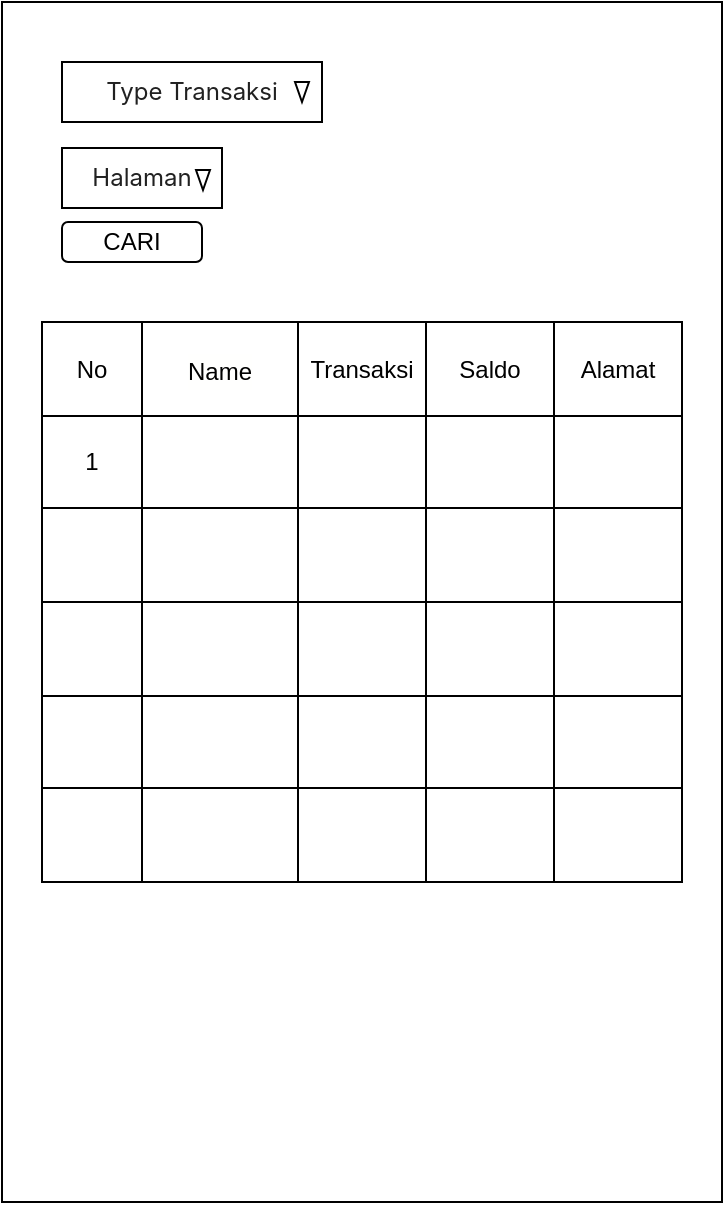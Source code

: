 <mxfile version="16.1.0" type="github">
  <diagram id="hr0W-S_hVS6V0Vh0djmm" name="Page-1">
    <mxGraphModel dx="868" dy="1528" grid="1" gridSize="10" guides="1" tooltips="1" connect="1" arrows="1" fold="1" page="1" pageScale="1" pageWidth="850" pageHeight="1100" math="0" shadow="0">
      <root>
        <mxCell id="0" />
        <mxCell id="1" parent="0" />
        <mxCell id="YS8-KXyxbhaXyTgxA4R2-1" value="" style="rounded=0;whiteSpace=wrap;html=1;" parent="1" vertex="1">
          <mxGeometry x="270" y="-60" width="360" height="600" as="geometry" />
        </mxCell>
        <mxCell id="YS8-KXyxbhaXyTgxA4R2-4" value="&lt;span style=&quot;color: rgb(33 , 33 , 33) ; font-family: &amp;#34;inter&amp;#34; , &amp;#34;opensans&amp;#34; , &amp;#34;helvetica&amp;#34; , &amp;#34;arial&amp;#34; , sans-serif ; text-align: left ; background-color: rgb(255 , 255 , 255)&quot;&gt;Type Transaksi&lt;/span&gt;" style="rounded=0;whiteSpace=wrap;html=1;" parent="1" vertex="1">
          <mxGeometry x="300" y="-30" width="130" height="30" as="geometry" />
        </mxCell>
        <mxCell id="YS8-KXyxbhaXyTgxA4R2-5" value="" style="triangle;whiteSpace=wrap;html=1;rotation=90;" parent="1" vertex="1">
          <mxGeometry x="415" y="-18.5" width="10" height="7" as="geometry" />
        </mxCell>
        <mxCell id="YS8-KXyxbhaXyTgxA4R2-7" value="&lt;span style=&quot;color: rgb(33 , 33 , 33) ; font-family: &amp;#34;inter&amp;#34; , &amp;#34;opensans&amp;#34; , &amp;#34;helvetica&amp;#34; , &amp;#34;arial&amp;#34; , sans-serif ; text-align: left ; background-color: rgb(255 , 255 , 255)&quot;&gt;Halaman&lt;/span&gt;" style="rounded=0;whiteSpace=wrap;html=1;" parent="1" vertex="1">
          <mxGeometry x="300" y="13" width="80" height="30" as="geometry" />
        </mxCell>
        <mxCell id="YS8-KXyxbhaXyTgxA4R2-8" value="" style="triangle;whiteSpace=wrap;html=1;rotation=90;" parent="1" vertex="1">
          <mxGeometry x="365.5" y="25.5" width="10" height="7" as="geometry" />
        </mxCell>
        <mxCell id="YS8-KXyxbhaXyTgxA4R2-12" value="CARI" style="rounded=1;whiteSpace=wrap;html=1;" parent="1" vertex="1">
          <mxGeometry x="300" y="50" width="70" height="20" as="geometry" />
        </mxCell>
        <mxCell id="YS8-KXyxbhaXyTgxA4R2-14" value="" style="shape=table;startSize=0;container=1;collapsible=0;childLayout=tableLayout;" parent="1" vertex="1">
          <mxGeometry x="290" y="100" width="320" height="280" as="geometry" />
        </mxCell>
        <mxCell id="YS8-KXyxbhaXyTgxA4R2-15" value="" style="shape=partialRectangle;collapsible=0;dropTarget=0;fillColor=none;top=0;left=0;bottom=0;right=0;points=[[0,0.5],[1,0.5]];portConstraint=eastwest;" parent="YS8-KXyxbhaXyTgxA4R2-14" vertex="1">
          <mxGeometry width="320" height="47" as="geometry" />
        </mxCell>
        <mxCell id="YS8-KXyxbhaXyTgxA4R2-16" value="No" style="shape=partialRectangle;html=1;whiteSpace=wrap;connectable=0;overflow=hidden;fillColor=none;top=0;left=0;bottom=0;right=0;pointerEvents=1;" parent="YS8-KXyxbhaXyTgxA4R2-15" vertex="1">
          <mxGeometry width="50" height="47" as="geometry">
            <mxRectangle width="50" height="47" as="alternateBounds" />
          </mxGeometry>
        </mxCell>
        <mxCell id="YS8-KXyxbhaXyTgxA4R2-17" value="&lt;div style=&quot;background-color: rgb(255 , 255 , 254) ; line-height: 18px&quot;&gt;Name&lt;/div&gt;" style="shape=partialRectangle;html=1;whiteSpace=wrap;connectable=0;overflow=hidden;fillColor=none;top=0;left=0;bottom=0;right=0;pointerEvents=1;" parent="YS8-KXyxbhaXyTgxA4R2-15" vertex="1">
          <mxGeometry x="50" width="78" height="47" as="geometry">
            <mxRectangle width="78" height="47" as="alternateBounds" />
          </mxGeometry>
        </mxCell>
        <mxCell id="YS8-KXyxbhaXyTgxA4R2-18" value="Transaksi" style="shape=partialRectangle;html=1;whiteSpace=wrap;connectable=0;overflow=hidden;fillColor=none;top=0;left=0;bottom=0;right=0;pointerEvents=1;" parent="YS8-KXyxbhaXyTgxA4R2-15" vertex="1">
          <mxGeometry x="128" width="64" height="47" as="geometry">
            <mxRectangle width="64" height="47" as="alternateBounds" />
          </mxGeometry>
        </mxCell>
        <mxCell id="YS8-KXyxbhaXyTgxA4R2-19" value="Saldo" style="shape=partialRectangle;html=1;whiteSpace=wrap;connectable=0;overflow=hidden;fillColor=none;top=0;left=0;bottom=0;right=0;pointerEvents=1;" parent="YS8-KXyxbhaXyTgxA4R2-15" vertex="1">
          <mxGeometry x="192" width="64" height="47" as="geometry">
            <mxRectangle width="64" height="47" as="alternateBounds" />
          </mxGeometry>
        </mxCell>
        <mxCell id="YS8-KXyxbhaXyTgxA4R2-20" value="Alamat" style="shape=partialRectangle;html=1;whiteSpace=wrap;connectable=0;overflow=hidden;fillColor=none;top=0;left=0;bottom=0;right=0;pointerEvents=1;" parent="YS8-KXyxbhaXyTgxA4R2-15" vertex="1">
          <mxGeometry x="256" width="64" height="47" as="geometry">
            <mxRectangle width="64" height="47" as="alternateBounds" />
          </mxGeometry>
        </mxCell>
        <mxCell id="YS8-KXyxbhaXyTgxA4R2-21" value="" style="shape=partialRectangle;collapsible=0;dropTarget=0;fillColor=none;top=0;left=0;bottom=0;right=0;points=[[0,0.5],[1,0.5]];portConstraint=eastwest;" parent="YS8-KXyxbhaXyTgxA4R2-14" vertex="1">
          <mxGeometry y="47" width="320" height="46" as="geometry" />
        </mxCell>
        <mxCell id="YS8-KXyxbhaXyTgxA4R2-22" value="1" style="shape=partialRectangle;html=1;whiteSpace=wrap;connectable=0;overflow=hidden;fillColor=none;top=0;left=0;bottom=0;right=0;pointerEvents=1;" parent="YS8-KXyxbhaXyTgxA4R2-21" vertex="1">
          <mxGeometry width="50" height="46" as="geometry">
            <mxRectangle width="50" height="46" as="alternateBounds" />
          </mxGeometry>
        </mxCell>
        <mxCell id="YS8-KXyxbhaXyTgxA4R2-23" value="" style="shape=partialRectangle;html=1;whiteSpace=wrap;connectable=0;overflow=hidden;fillColor=none;top=0;left=0;bottom=0;right=0;pointerEvents=1;" parent="YS8-KXyxbhaXyTgxA4R2-21" vertex="1">
          <mxGeometry x="50" width="78" height="46" as="geometry">
            <mxRectangle width="78" height="46" as="alternateBounds" />
          </mxGeometry>
        </mxCell>
        <mxCell id="YS8-KXyxbhaXyTgxA4R2-24" value="" style="shape=partialRectangle;html=1;whiteSpace=wrap;connectable=0;overflow=hidden;fillColor=none;top=0;left=0;bottom=0;right=0;pointerEvents=1;" parent="YS8-KXyxbhaXyTgxA4R2-21" vertex="1">
          <mxGeometry x="128" width="64" height="46" as="geometry">
            <mxRectangle width="64" height="46" as="alternateBounds" />
          </mxGeometry>
        </mxCell>
        <mxCell id="YS8-KXyxbhaXyTgxA4R2-25" value="" style="shape=partialRectangle;html=1;whiteSpace=wrap;connectable=0;overflow=hidden;fillColor=none;top=0;left=0;bottom=0;right=0;pointerEvents=1;" parent="YS8-KXyxbhaXyTgxA4R2-21" vertex="1">
          <mxGeometry x="192" width="64" height="46" as="geometry">
            <mxRectangle width="64" height="46" as="alternateBounds" />
          </mxGeometry>
        </mxCell>
        <mxCell id="YS8-KXyxbhaXyTgxA4R2-26" value="" style="shape=partialRectangle;html=1;whiteSpace=wrap;connectable=0;overflow=hidden;fillColor=none;top=0;left=0;bottom=0;right=0;pointerEvents=1;" parent="YS8-KXyxbhaXyTgxA4R2-21" vertex="1">
          <mxGeometry x="256" width="64" height="46" as="geometry">
            <mxRectangle width="64" height="46" as="alternateBounds" />
          </mxGeometry>
        </mxCell>
        <mxCell id="YS8-KXyxbhaXyTgxA4R2-27" value="" style="shape=partialRectangle;collapsible=0;dropTarget=0;fillColor=none;top=0;left=0;bottom=0;right=0;points=[[0,0.5],[1,0.5]];portConstraint=eastwest;" parent="YS8-KXyxbhaXyTgxA4R2-14" vertex="1">
          <mxGeometry y="93" width="320" height="47" as="geometry" />
        </mxCell>
        <mxCell id="YS8-KXyxbhaXyTgxA4R2-28" value="" style="shape=partialRectangle;html=1;whiteSpace=wrap;connectable=0;overflow=hidden;fillColor=none;top=0;left=0;bottom=0;right=0;pointerEvents=1;" parent="YS8-KXyxbhaXyTgxA4R2-27" vertex="1">
          <mxGeometry width="50" height="47" as="geometry">
            <mxRectangle width="50" height="47" as="alternateBounds" />
          </mxGeometry>
        </mxCell>
        <mxCell id="YS8-KXyxbhaXyTgxA4R2-29" value="" style="shape=partialRectangle;html=1;whiteSpace=wrap;connectable=0;overflow=hidden;fillColor=none;top=0;left=0;bottom=0;right=0;pointerEvents=1;" parent="YS8-KXyxbhaXyTgxA4R2-27" vertex="1">
          <mxGeometry x="50" width="78" height="47" as="geometry">
            <mxRectangle width="78" height="47" as="alternateBounds" />
          </mxGeometry>
        </mxCell>
        <mxCell id="YS8-KXyxbhaXyTgxA4R2-30" value="" style="shape=partialRectangle;html=1;whiteSpace=wrap;connectable=0;overflow=hidden;fillColor=none;top=0;left=0;bottom=0;right=0;pointerEvents=1;" parent="YS8-KXyxbhaXyTgxA4R2-27" vertex="1">
          <mxGeometry x="128" width="64" height="47" as="geometry">
            <mxRectangle width="64" height="47" as="alternateBounds" />
          </mxGeometry>
        </mxCell>
        <mxCell id="YS8-KXyxbhaXyTgxA4R2-31" value="" style="shape=partialRectangle;html=1;whiteSpace=wrap;connectable=0;overflow=hidden;fillColor=none;top=0;left=0;bottom=0;right=0;pointerEvents=1;" parent="YS8-KXyxbhaXyTgxA4R2-27" vertex="1">
          <mxGeometry x="192" width="64" height="47" as="geometry">
            <mxRectangle width="64" height="47" as="alternateBounds" />
          </mxGeometry>
        </mxCell>
        <mxCell id="YS8-KXyxbhaXyTgxA4R2-32" value="" style="shape=partialRectangle;html=1;whiteSpace=wrap;connectable=0;overflow=hidden;fillColor=none;top=0;left=0;bottom=0;right=0;pointerEvents=1;" parent="YS8-KXyxbhaXyTgxA4R2-27" vertex="1">
          <mxGeometry x="256" width="64" height="47" as="geometry">
            <mxRectangle width="64" height="47" as="alternateBounds" />
          </mxGeometry>
        </mxCell>
        <mxCell id="YS8-KXyxbhaXyTgxA4R2-33" value="" style="shape=partialRectangle;collapsible=0;dropTarget=0;fillColor=none;top=0;left=0;bottom=0;right=0;points=[[0,0.5],[1,0.5]];portConstraint=eastwest;" parent="YS8-KXyxbhaXyTgxA4R2-14" vertex="1">
          <mxGeometry y="140" width="320" height="47" as="geometry" />
        </mxCell>
        <mxCell id="YS8-KXyxbhaXyTgxA4R2-34" value="" style="shape=partialRectangle;html=1;whiteSpace=wrap;connectable=0;overflow=hidden;fillColor=none;top=0;left=0;bottom=0;right=0;pointerEvents=1;" parent="YS8-KXyxbhaXyTgxA4R2-33" vertex="1">
          <mxGeometry width="50" height="47" as="geometry">
            <mxRectangle width="50" height="47" as="alternateBounds" />
          </mxGeometry>
        </mxCell>
        <mxCell id="YS8-KXyxbhaXyTgxA4R2-35" value="" style="shape=partialRectangle;html=1;whiteSpace=wrap;connectable=0;overflow=hidden;fillColor=none;top=0;left=0;bottom=0;right=0;pointerEvents=1;" parent="YS8-KXyxbhaXyTgxA4R2-33" vertex="1">
          <mxGeometry x="50" width="78" height="47" as="geometry">
            <mxRectangle width="78" height="47" as="alternateBounds" />
          </mxGeometry>
        </mxCell>
        <mxCell id="YS8-KXyxbhaXyTgxA4R2-36" value="" style="shape=partialRectangle;html=1;whiteSpace=wrap;connectable=0;overflow=hidden;fillColor=none;top=0;left=0;bottom=0;right=0;pointerEvents=1;" parent="YS8-KXyxbhaXyTgxA4R2-33" vertex="1">
          <mxGeometry x="128" width="64" height="47" as="geometry">
            <mxRectangle width="64" height="47" as="alternateBounds" />
          </mxGeometry>
        </mxCell>
        <mxCell id="YS8-KXyxbhaXyTgxA4R2-37" value="" style="shape=partialRectangle;html=1;whiteSpace=wrap;connectable=0;overflow=hidden;fillColor=none;top=0;left=0;bottom=0;right=0;pointerEvents=1;" parent="YS8-KXyxbhaXyTgxA4R2-33" vertex="1">
          <mxGeometry x="192" width="64" height="47" as="geometry">
            <mxRectangle width="64" height="47" as="alternateBounds" />
          </mxGeometry>
        </mxCell>
        <mxCell id="YS8-KXyxbhaXyTgxA4R2-38" value="" style="shape=partialRectangle;html=1;whiteSpace=wrap;connectable=0;overflow=hidden;fillColor=none;top=0;left=0;bottom=0;right=0;pointerEvents=1;" parent="YS8-KXyxbhaXyTgxA4R2-33" vertex="1">
          <mxGeometry x="256" width="64" height="47" as="geometry">
            <mxRectangle width="64" height="47" as="alternateBounds" />
          </mxGeometry>
        </mxCell>
        <mxCell id="YS8-KXyxbhaXyTgxA4R2-39" value="" style="shape=partialRectangle;collapsible=0;dropTarget=0;fillColor=none;top=0;left=0;bottom=0;right=0;points=[[0,0.5],[1,0.5]];portConstraint=eastwest;" parent="YS8-KXyxbhaXyTgxA4R2-14" vertex="1">
          <mxGeometry y="187" width="320" height="46" as="geometry" />
        </mxCell>
        <mxCell id="YS8-KXyxbhaXyTgxA4R2-40" value="" style="shape=partialRectangle;html=1;whiteSpace=wrap;connectable=0;overflow=hidden;fillColor=none;top=0;left=0;bottom=0;right=0;pointerEvents=1;" parent="YS8-KXyxbhaXyTgxA4R2-39" vertex="1">
          <mxGeometry width="50" height="46" as="geometry">
            <mxRectangle width="50" height="46" as="alternateBounds" />
          </mxGeometry>
        </mxCell>
        <mxCell id="YS8-KXyxbhaXyTgxA4R2-41" value="" style="shape=partialRectangle;html=1;whiteSpace=wrap;connectable=0;overflow=hidden;fillColor=none;top=0;left=0;bottom=0;right=0;pointerEvents=1;" parent="YS8-KXyxbhaXyTgxA4R2-39" vertex="1">
          <mxGeometry x="50" width="78" height="46" as="geometry">
            <mxRectangle width="78" height="46" as="alternateBounds" />
          </mxGeometry>
        </mxCell>
        <mxCell id="YS8-KXyxbhaXyTgxA4R2-42" value="" style="shape=partialRectangle;html=1;whiteSpace=wrap;connectable=0;overflow=hidden;fillColor=none;top=0;left=0;bottom=0;right=0;pointerEvents=1;" parent="YS8-KXyxbhaXyTgxA4R2-39" vertex="1">
          <mxGeometry x="128" width="64" height="46" as="geometry">
            <mxRectangle width="64" height="46" as="alternateBounds" />
          </mxGeometry>
        </mxCell>
        <mxCell id="YS8-KXyxbhaXyTgxA4R2-43" value="" style="shape=partialRectangle;html=1;whiteSpace=wrap;connectable=0;overflow=hidden;fillColor=none;top=0;left=0;bottom=0;right=0;pointerEvents=1;" parent="YS8-KXyxbhaXyTgxA4R2-39" vertex="1">
          <mxGeometry x="192" width="64" height="46" as="geometry">
            <mxRectangle width="64" height="46" as="alternateBounds" />
          </mxGeometry>
        </mxCell>
        <mxCell id="YS8-KXyxbhaXyTgxA4R2-44" value="" style="shape=partialRectangle;html=1;whiteSpace=wrap;connectable=0;overflow=hidden;fillColor=none;top=0;left=0;bottom=0;right=0;pointerEvents=1;" parent="YS8-KXyxbhaXyTgxA4R2-39" vertex="1">
          <mxGeometry x="256" width="64" height="46" as="geometry">
            <mxRectangle width="64" height="46" as="alternateBounds" />
          </mxGeometry>
        </mxCell>
        <mxCell id="YS8-KXyxbhaXyTgxA4R2-45" value="" style="shape=partialRectangle;collapsible=0;dropTarget=0;fillColor=none;top=0;left=0;bottom=0;right=0;points=[[0,0.5],[1,0.5]];portConstraint=eastwest;" parent="YS8-KXyxbhaXyTgxA4R2-14" vertex="1">
          <mxGeometry y="233" width="320" height="47" as="geometry" />
        </mxCell>
        <mxCell id="YS8-KXyxbhaXyTgxA4R2-46" value="" style="shape=partialRectangle;html=1;whiteSpace=wrap;connectable=0;overflow=hidden;fillColor=none;top=0;left=0;bottom=0;right=0;pointerEvents=1;" parent="YS8-KXyxbhaXyTgxA4R2-45" vertex="1">
          <mxGeometry width="50" height="47" as="geometry">
            <mxRectangle width="50" height="47" as="alternateBounds" />
          </mxGeometry>
        </mxCell>
        <mxCell id="YS8-KXyxbhaXyTgxA4R2-47" value="" style="shape=partialRectangle;html=1;whiteSpace=wrap;connectable=0;overflow=hidden;fillColor=none;top=0;left=0;bottom=0;right=0;pointerEvents=1;" parent="YS8-KXyxbhaXyTgxA4R2-45" vertex="1">
          <mxGeometry x="50" width="78" height="47" as="geometry">
            <mxRectangle width="78" height="47" as="alternateBounds" />
          </mxGeometry>
        </mxCell>
        <mxCell id="YS8-KXyxbhaXyTgxA4R2-48" value="" style="shape=partialRectangle;html=1;whiteSpace=wrap;connectable=0;overflow=hidden;fillColor=none;top=0;left=0;bottom=0;right=0;pointerEvents=1;" parent="YS8-KXyxbhaXyTgxA4R2-45" vertex="1">
          <mxGeometry x="128" width="64" height="47" as="geometry">
            <mxRectangle width="64" height="47" as="alternateBounds" />
          </mxGeometry>
        </mxCell>
        <mxCell id="YS8-KXyxbhaXyTgxA4R2-49" value="" style="shape=partialRectangle;html=1;whiteSpace=wrap;connectable=0;overflow=hidden;fillColor=none;top=0;left=0;bottom=0;right=0;pointerEvents=1;" parent="YS8-KXyxbhaXyTgxA4R2-45" vertex="1">
          <mxGeometry x="192" width="64" height="47" as="geometry">
            <mxRectangle width="64" height="47" as="alternateBounds" />
          </mxGeometry>
        </mxCell>
        <mxCell id="YS8-KXyxbhaXyTgxA4R2-50" value="" style="shape=partialRectangle;html=1;whiteSpace=wrap;connectable=0;overflow=hidden;fillColor=none;top=0;left=0;bottom=0;right=0;pointerEvents=1;" parent="YS8-KXyxbhaXyTgxA4R2-45" vertex="1">
          <mxGeometry x="256" width="64" height="47" as="geometry">
            <mxRectangle width="64" height="47" as="alternateBounds" />
          </mxGeometry>
        </mxCell>
      </root>
    </mxGraphModel>
  </diagram>
</mxfile>
